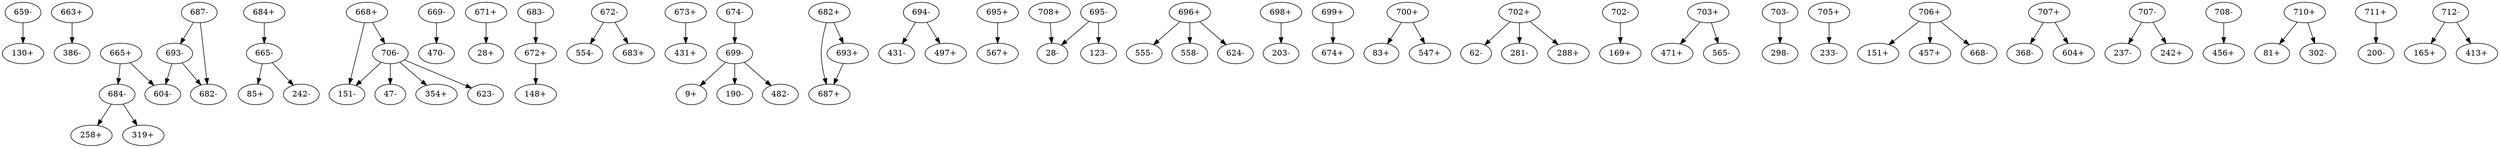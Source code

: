 digraph dist {
graph [k=30 s=1100 n=10]
"659-" -> "130+" [d=-26 e=1.9 n=120]
"663+" -> "386-" [d=-7 e=2.0 n=106]
"665+" -> "604-" [d=-1886 e=6.6 n=10]
"665+" -> "684-" [d=-236 e=4.2 n=24]
"665-" -> "85+" [d=67 e=5.7 n=13]
"665-" -> "242-" [d=-13 e=3.3 n=39]
"668+" -> "151-" [d=1 e=2.7 n=61]
"668+" -> "706-" [d=-5117 e=5.4 n=15]
"669-" -> "470-" [d=30 e=3.8 n=29]
"671+" -> "28+" [d=-3 e=3.6 n=33]
"672+" -> "148+" [d=-5677 e=6.0 n=12]
"672-" -> "554-" [d=-46 e=6.3 n=11]
"672-" -> "683+" [d=16 e=3.8 n=30]
"673+" -> "431+" [d=25 e=2.1 n=94]
"674-" -> "699-" [d=-5 e=4.9 n=18]
"682+" -> "687+" [d=-192 e=6.6 n=10]
"682+" -> "693+" [d=-206 e=4.4 n=22]
"683-" -> "672+" [d=16 e=3.8 n=30]
"684+" -> "665-" [d=-236 e=4.2 n=24]
"684-" -> "258+" [d=-5 e=5.7 n=13]
"684-" -> "319+" [d=25 e=2.4 n=74]
"687-" -> "682-" [d=-192 e=6.6 n=10]
"687-" -> "693-" [d=-2492 e=6.6 n=10]
"693+" -> "687+" [d=-2492 e=6.6 n=10]
"693-" -> "604-" [d=-4 e=2.1 n=98]
"693-" -> "682-" [d=-206 e=4.4 n=22]
"694-" -> "431-" [d=-382 e=4.8 n=19]
"694-" -> "497+" [d=-22 e=2.5 n=70]
"695+" -> "567+" [d=-41 e=2.1 n=99]
"695-" -> "28-" [d=49 e=2.9 n=50]
"695-" -> "123-" [d=11 e=5.2 n=16]
"696+" -> "555-" [d=92 e=6.6 n=10]
"696+" -> "558-" [d=-15 e=3.7 n=32]
"696+" -> "624-" [d=28 e=3.2 n=42]
"698+" -> "203-" [d=-2 e=2.6 n=62]
"699+" -> "674+" [d=-5 e=4.9 n=18]
"699-" -> "9+" [d=35 e=3.2 n=42]
"699-" -> "190-" [d=24 e=6.0 n=12]
"699-" -> "482-" [d=-16 e=4.9 n=18]
"700+" -> "83+" [d=96 e=5.2 n=16]
"700+" -> "547+" [d=-23 e=2.1 n=99]
"702+" -> "62-" [d=-24 e=2.9 n=50]
"702+" -> "281-" [d=33 e=5.0 n=17]
"702+" -> "288+" [d=65 e=4.5 n=21]
"702-" -> "169+" [d=48 e=3.7 n=32]
"703+" -> "471+" [d=-31 e=5.2 n=16]
"703+" -> "565-" [d=23 e=3.5 n=36]
"703-" -> "298-" [d=72 e=3.5 n=35]
"705+" -> "233-" [d=-8 e=3.0 n=47]
"706+" -> "151+" [d=-13 e=2.7 n=59]
"706+" -> "457+" [d=-5086 e=6.6 n=10]
"706+" -> "668-" [d=-5117 e=5.4 n=15]
"706-" -> "47-" [d=-26 e=2.7 n=61]
"706-" -> "151-" [d=-4336 e=4.1 n=26]
"706-" -> "354+" [d=85 e=5.7 n=13]
"706-" -> "623-" [d=40 e=3.7 n=32]
"707+" -> "368-" [d=-14 e=2.5 n=70]
"707+" -> "604+" [d=-5253 e=5.5 n=14]
"707-" -> "237-" [d=11 e=3.2 n=43]
"707-" -> "242+" [d=-8431 e=6.6 n=10]
"708+" -> "28-" [d=-3513 e=6.6 n=10]
"708-" -> "456+" [d=-30 e=1.9 n=123]
"710+" -> "81+" [d=-35 e=3.8 n=30]
"710+" -> "302-" [d=21 e=3.4 n=38]
"711+" -> "200-" [d=-2 e=2.6 n=66]
"712-" -> "165+" [d=-31 e=5.4 n=15]
"712-" -> "413+" [d=15 e=2.4 n=74]
}
